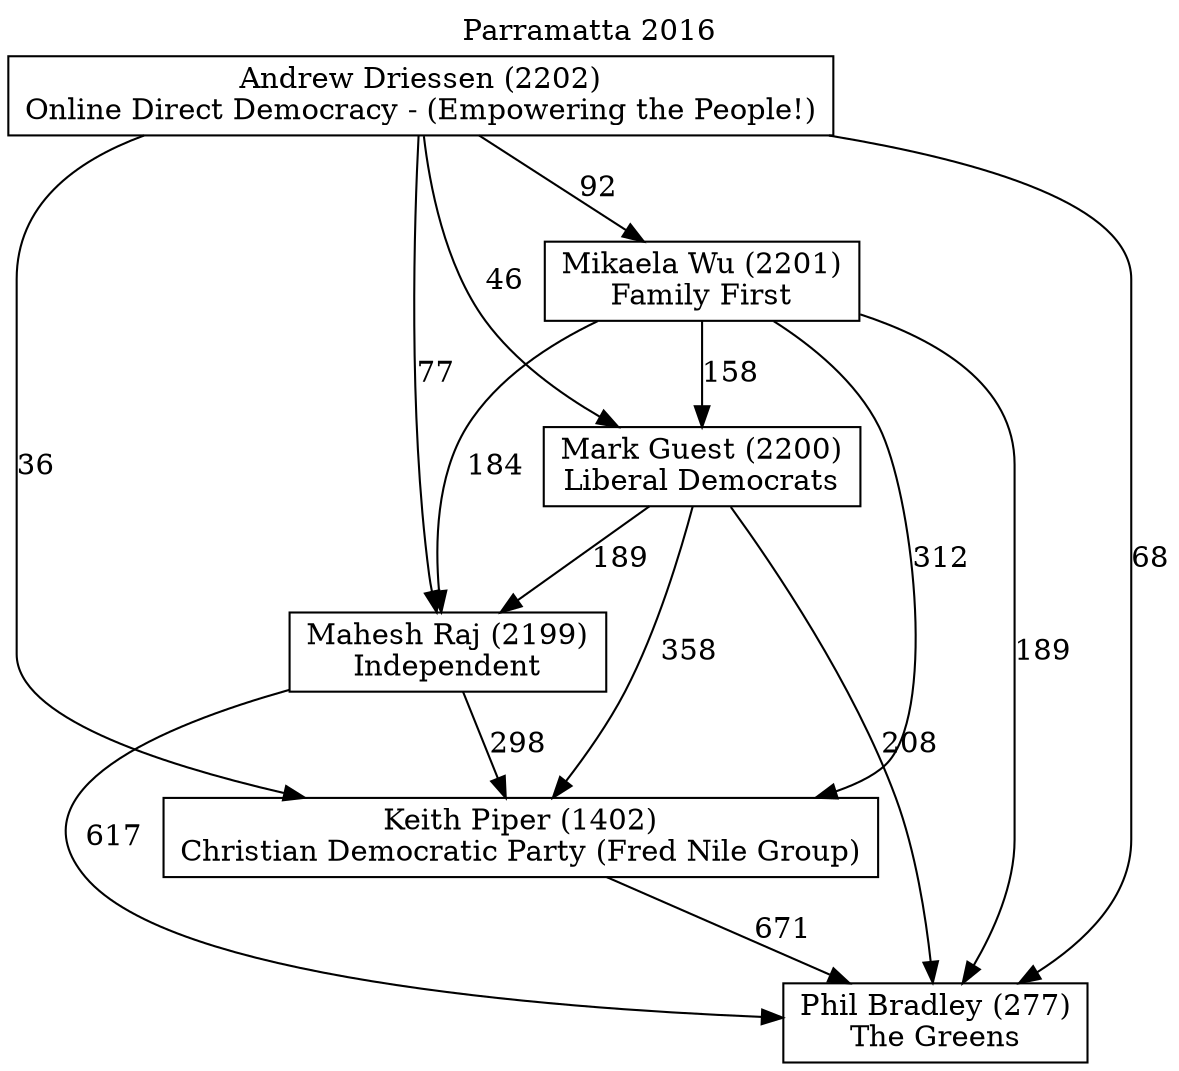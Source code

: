 // House preference flow
digraph "Phil Bradley (277)_Parramatta_2016" {
	graph [label="Parramatta 2016" labelloc=t mclimit=10]
	node [shape=box]
	"Mark Guest (2200)" [label="Mark Guest (2200)
Liberal Democrats"]
	"Keith Piper (1402)" [label="Keith Piper (1402)
Christian Democratic Party (Fred Nile Group)"]
	"Mikaela Wu (2201)" [label="Mikaela Wu (2201)
Family First"]
	"Andrew Driessen (2202)" [label="Andrew Driessen (2202)
Online Direct Democracy - (Empowering the People!)"]
	"Phil Bradley (277)" [label="Phil Bradley (277)
The Greens"]
	"Mahesh Raj (2199)" [label="Mahesh Raj (2199)
Independent"]
	"Andrew Driessen (2202)" -> "Mikaela Wu (2201)" [label=92]
	"Mikaela Wu (2201)" -> "Keith Piper (1402)" [label=312]
	"Andrew Driessen (2202)" -> "Keith Piper (1402)" [label=36]
	"Andrew Driessen (2202)" -> "Mahesh Raj (2199)" [label=77]
	"Mikaela Wu (2201)" -> "Mark Guest (2200)" [label=158]
	"Mark Guest (2200)" -> "Phil Bradley (277)" [label=208]
	"Mikaela Wu (2201)" -> "Phil Bradley (277)" [label=189]
	"Andrew Driessen (2202)" -> "Mark Guest (2200)" [label=46]
	"Mahesh Raj (2199)" -> "Keith Piper (1402)" [label=298]
	"Mikaela Wu (2201)" -> "Mahesh Raj (2199)" [label=184]
	"Andrew Driessen (2202)" -> "Phil Bradley (277)" [label=68]
	"Mahesh Raj (2199)" -> "Phil Bradley (277)" [label=617]
	"Mark Guest (2200)" -> "Keith Piper (1402)" [label=358]
	"Keith Piper (1402)" -> "Phil Bradley (277)" [label=671]
	"Mark Guest (2200)" -> "Mahesh Raj (2199)" [label=189]
}
